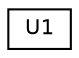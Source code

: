 digraph "Graphical Class Hierarchy"
{
  edge [fontname="Helvetica",fontsize="10",labelfontname="Helvetica",labelfontsize="10"];
  node [fontname="Helvetica",fontsize="10",shape=record];
  rankdir="LR";
  Node0 [label="U1",height=0.2,width=0.4,color="black", fillcolor="white", style="filled",URL="$union_u1.html"];
}
